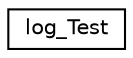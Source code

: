 digraph "Graphical Class Hierarchy"
{
 // INTERACTIVE_SVG=YES
  edge [fontname="Helvetica",fontsize="10",labelfontname="Helvetica",labelfontsize="10"];
  node [fontname="Helvetica",fontsize="10",shape=record];
  rankdir="LR";
  Node1 [label="log_Test",height=0.2,width=0.4,color="black", fillcolor="white", style="filled",URL="$structlog__Test.html"];
}
